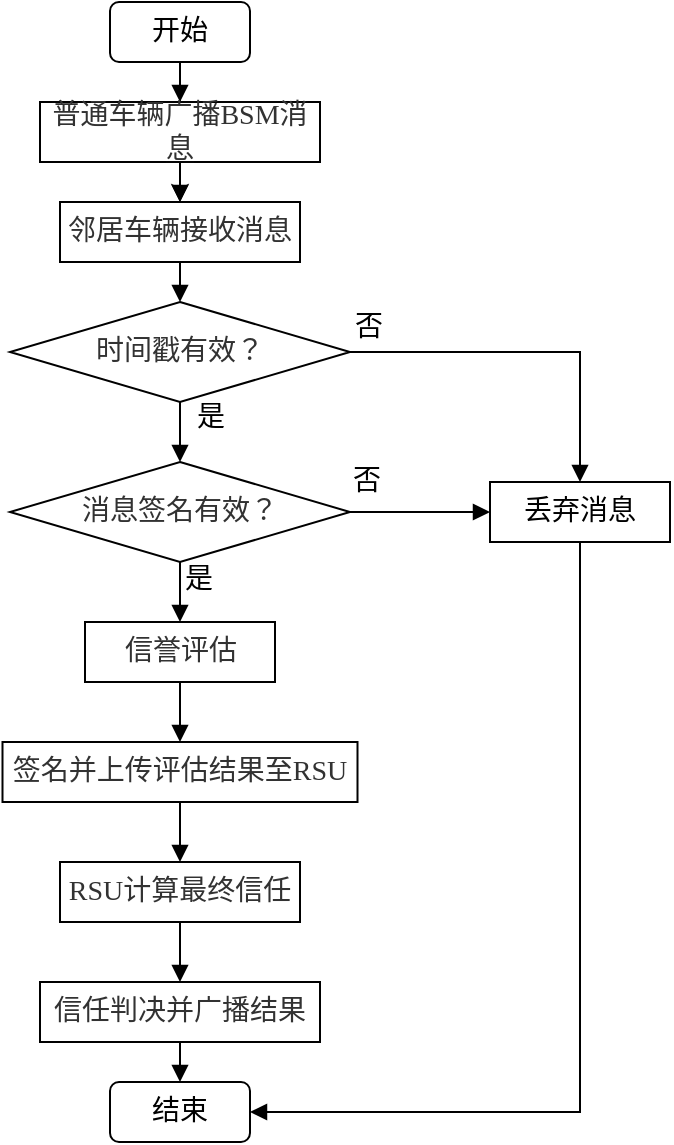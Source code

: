 <mxfile version="28.1.2">
  <diagram name="第 1 页" id="HMFkKG7MM96EGsmQQXJ2">
    <mxGraphModel dx="355" dy="281" grid="1" gridSize="10" guides="1" tooltips="1" connect="1" arrows="1" fold="1" page="1" pageScale="1" pageWidth="827" pageHeight="1169" math="0" shadow="0">
      <root>
        <mxCell id="0" />
        <mxCell id="1" parent="0" />
        <mxCell id="KJY9fw03i9NKYFfioEaL-16" style="edgeStyle=orthogonalEdgeStyle;rounded=0;orthogonalLoop=1;jettySize=auto;html=1;exitX=0.5;exitY=1;exitDx=0;exitDy=0;entryX=0.5;entryY=0;entryDx=0;entryDy=0;align=center;endArrow=block;endFill=1;" edge="1" parent="1" source="KJY9fw03i9NKYFfioEaL-2" target="KJY9fw03i9NKYFfioEaL-3">
          <mxGeometry relative="1" as="geometry" />
        </mxCell>
        <mxCell id="KJY9fw03i9NKYFfioEaL-24" value="" style="edgeStyle=orthogonalEdgeStyle;rounded=0;orthogonalLoop=1;jettySize=auto;html=1;endArrow=block;endFill=1;" edge="1" parent="1" source="KJY9fw03i9NKYFfioEaL-2" target="KJY9fw03i9NKYFfioEaL-4">
          <mxGeometry relative="1" as="geometry" />
        </mxCell>
        <mxCell id="KJY9fw03i9NKYFfioEaL-2" value="开始" style="rounded=1;whiteSpace=wrap;html=1;fontSize=14;fontFamily=宋体;align=center;" vertex="1" parent="1">
          <mxGeometry x="310" y="100" width="70" height="30" as="geometry" />
        </mxCell>
        <mxCell id="KJY9fw03i9NKYFfioEaL-18" style="edgeStyle=orthogonalEdgeStyle;rounded=0;orthogonalLoop=1;jettySize=auto;html=1;exitX=0.5;exitY=1;exitDx=0;exitDy=0;entryX=0.5;entryY=0;entryDx=0;entryDy=0;align=center;" edge="1" parent="1" source="KJY9fw03i9NKYFfioEaL-3" target="KJY9fw03i9NKYFfioEaL-4">
          <mxGeometry relative="1" as="geometry" />
        </mxCell>
        <mxCell id="KJY9fw03i9NKYFfioEaL-3" value="&lt;span style=&quot;color: rgb(50, 50, 50); font-family: 宋体; background-color: rgba(255, 255, 255, 0.01);&quot;&gt;普通车辆广播BSM消息&lt;/span&gt;" style="rounded=0;whiteSpace=wrap;html=1;fontSize=14;fontFamily=宋体;align=center;" vertex="1" parent="1">
          <mxGeometry x="275" y="150" width="140" height="30" as="geometry" />
        </mxCell>
        <mxCell id="KJY9fw03i9NKYFfioEaL-19" style="edgeStyle=orthogonalEdgeStyle;rounded=0;orthogonalLoop=1;jettySize=auto;html=1;exitX=0.5;exitY=1;exitDx=0;exitDy=0;entryX=0.5;entryY=0;entryDx=0;entryDy=0;endArrow=block;endFill=1;fontSize=14;" edge="1" parent="1" source="KJY9fw03i9NKYFfioEaL-4" target="KJY9fw03i9NKYFfioEaL-5">
          <mxGeometry relative="1" as="geometry" />
        </mxCell>
        <mxCell id="KJY9fw03i9NKYFfioEaL-4" value="&lt;span style=&quot;color: rgb(50, 50, 50); font-family: 宋体; background-color: rgba(255, 255, 255, 0.01);&quot;&gt;邻居车辆接收消息&lt;/span&gt;" style="rounded=0;whiteSpace=wrap;html=1;fontSize=14;fontFamily=宋体;align=center;" vertex="1" parent="1">
          <mxGeometry x="285" y="200" width="120" height="30" as="geometry" />
        </mxCell>
        <mxCell id="KJY9fw03i9NKYFfioEaL-20" style="edgeStyle=orthogonalEdgeStyle;rounded=0;orthogonalLoop=1;jettySize=auto;html=1;exitX=0.5;exitY=1;exitDx=0;exitDy=0;entryX=0.5;entryY=0;entryDx=0;entryDy=0;endArrow=block;endFill=1;fontFamily=宋体;fontSize=14;" edge="1" parent="1" source="KJY9fw03i9NKYFfioEaL-5" target="KJY9fw03i9NKYFfioEaL-6">
          <mxGeometry relative="1" as="geometry" />
        </mxCell>
        <mxCell id="KJY9fw03i9NKYFfioEaL-36" value="是" style="edgeLabel;html=1;align=center;verticalAlign=middle;resizable=0;points=[];fontFamily=宋体;fontSize=14;" vertex="1" connectable="0" parent="KJY9fw03i9NKYFfioEaL-20">
          <mxGeometry x="-0.478" y="-2" relative="1" as="geometry">
            <mxPoint x="17" as="offset" />
          </mxGeometry>
        </mxCell>
        <mxCell id="KJY9fw03i9NKYFfioEaL-28" style="edgeStyle=orthogonalEdgeStyle;rounded=0;orthogonalLoop=1;jettySize=auto;html=1;exitX=1;exitY=0.5;exitDx=0;exitDy=0;entryX=0.5;entryY=0;entryDx=0;entryDy=0;strokeColor=default;align=center;verticalAlign=middle;fontFamily=Helvetica;fontSize=11;fontColor=default;labelBackgroundColor=default;endArrow=block;endFill=1;" edge="1" parent="1" source="KJY9fw03i9NKYFfioEaL-5" target="KJY9fw03i9NKYFfioEaL-12">
          <mxGeometry relative="1" as="geometry" />
        </mxCell>
        <mxCell id="KJY9fw03i9NKYFfioEaL-37" value="否" style="edgeLabel;html=1;align=center;verticalAlign=middle;resizable=0;points=[];fontFamily=宋体;fontSize=14;" vertex="1" connectable="0" parent="KJY9fw03i9NKYFfioEaL-28">
          <mxGeometry x="-0.815" y="2" relative="1" as="geometry">
            <mxPoint x="-8" y="-10" as="offset" />
          </mxGeometry>
        </mxCell>
        <mxCell id="KJY9fw03i9NKYFfioEaL-5" value="&lt;span style=&quot;color: rgb(50, 50, 50); font-family: 宋体; background-color: rgba(255, 255, 255, 0.01);&quot;&gt;时间戳有效？&lt;/span&gt;" style="rhombus;whiteSpace=wrap;html=1;fontSize=14;fontFamily=宋体;" vertex="1" parent="1">
          <mxGeometry x="260" y="250" width="170" height="50" as="geometry" />
        </mxCell>
        <mxCell id="KJY9fw03i9NKYFfioEaL-25" style="edgeStyle=orthogonalEdgeStyle;rounded=0;orthogonalLoop=1;jettySize=auto;html=1;exitX=0.5;exitY=1;exitDx=0;exitDy=0;entryX=0.5;entryY=0;entryDx=0;entryDy=0;strokeColor=default;align=center;verticalAlign=middle;fontFamily=Helvetica;fontSize=11;fontColor=default;labelBackgroundColor=default;endArrow=block;endFill=1;" edge="1" parent="1" source="KJY9fw03i9NKYFfioEaL-6" target="KJY9fw03i9NKYFfioEaL-7">
          <mxGeometry relative="1" as="geometry" />
        </mxCell>
        <mxCell id="KJY9fw03i9NKYFfioEaL-34" value="是" style="edgeLabel;html=1;align=center;verticalAlign=middle;resizable=0;points=[];fontFamily=宋体;fontSize=14;" vertex="1" connectable="0" parent="KJY9fw03i9NKYFfioEaL-25">
          <mxGeometry x="-0.478" relative="1" as="geometry">
            <mxPoint x="9" y="1" as="offset" />
          </mxGeometry>
        </mxCell>
        <mxCell id="KJY9fw03i9NKYFfioEaL-27" style="edgeStyle=orthogonalEdgeStyle;rounded=0;orthogonalLoop=1;jettySize=auto;html=1;exitX=1;exitY=0.5;exitDx=0;exitDy=0;entryX=0;entryY=0.5;entryDx=0;entryDy=0;strokeColor=default;align=center;verticalAlign=middle;fontFamily=Helvetica;fontSize=11;fontColor=default;labelBackgroundColor=default;endArrow=block;endFill=1;" edge="1" parent="1" source="KJY9fw03i9NKYFfioEaL-6" target="KJY9fw03i9NKYFfioEaL-12">
          <mxGeometry relative="1" as="geometry" />
        </mxCell>
        <mxCell id="KJY9fw03i9NKYFfioEaL-35" value="否" style="edgeLabel;html=1;align=center;verticalAlign=middle;resizable=0;points=[];fontFamily=宋体;fontSize=14;" vertex="1" connectable="0" parent="KJY9fw03i9NKYFfioEaL-27">
          <mxGeometry x="-0.405" y="1" relative="1" as="geometry">
            <mxPoint x="-13" y="-14" as="offset" />
          </mxGeometry>
        </mxCell>
        <mxCell id="KJY9fw03i9NKYFfioEaL-6" value="&lt;span style=&quot;color: rgb(50, 50, 50); font-family: 宋体; background-color: rgba(255, 255, 255, 0.01);&quot;&gt;消息签名有效？&lt;/span&gt;" style="rhombus;whiteSpace=wrap;html=1;fontSize=14;fontFamily=宋体;" vertex="1" parent="1">
          <mxGeometry x="260" y="330" width="170" height="50" as="geometry" />
        </mxCell>
        <mxCell id="KJY9fw03i9NKYFfioEaL-26" style="edgeStyle=orthogonalEdgeStyle;rounded=0;orthogonalLoop=1;jettySize=auto;html=1;exitX=0.5;exitY=1;exitDx=0;exitDy=0;entryX=0.5;entryY=0;entryDx=0;entryDy=0;strokeColor=default;align=center;verticalAlign=middle;fontFamily=Helvetica;fontSize=11;fontColor=default;labelBackgroundColor=default;endArrow=block;endFill=1;" edge="1" parent="1" source="KJY9fw03i9NKYFfioEaL-7" target="KJY9fw03i9NKYFfioEaL-8">
          <mxGeometry relative="1" as="geometry" />
        </mxCell>
        <mxCell id="KJY9fw03i9NKYFfioEaL-7" value="&lt;span style=&quot;color: rgb(50, 50, 50); font-family: 宋体; background-color: rgba(255, 255, 255, 0.01);&quot;&gt;信誉评估&lt;/span&gt;" style="rounded=0;whiteSpace=wrap;html=1;fontSize=14;fontFamily=宋体;" vertex="1" parent="1">
          <mxGeometry x="297.5" y="410" width="95" height="30" as="geometry" />
        </mxCell>
        <mxCell id="KJY9fw03i9NKYFfioEaL-30" style="edgeStyle=orthogonalEdgeStyle;rounded=0;orthogonalLoop=1;jettySize=auto;html=1;exitX=0.5;exitY=1;exitDx=0;exitDy=0;entryX=0.5;entryY=0;entryDx=0;entryDy=0;strokeColor=default;align=center;verticalAlign=middle;fontFamily=Helvetica;fontSize=11;fontColor=default;labelBackgroundColor=default;endArrow=block;endFill=1;" edge="1" parent="1" source="KJY9fw03i9NKYFfioEaL-8" target="KJY9fw03i9NKYFfioEaL-9">
          <mxGeometry relative="1" as="geometry" />
        </mxCell>
        <mxCell id="KJY9fw03i9NKYFfioEaL-8" value="&lt;span style=&quot;color: rgb(50, 50, 50); font-family: 宋体; background-color: rgba(255, 255, 255, 0.01);&quot;&gt;签名并上传评估结果至RSU&lt;/span&gt;" style="rounded=0;whiteSpace=wrap;html=1;fontSize=14;fontFamily=宋体;" vertex="1" parent="1">
          <mxGeometry x="256.25" y="470" width="177.5" height="30" as="geometry" />
        </mxCell>
        <mxCell id="KJY9fw03i9NKYFfioEaL-31" style="edgeStyle=orthogonalEdgeStyle;rounded=0;orthogonalLoop=1;jettySize=auto;html=1;exitX=0.5;exitY=1;exitDx=0;exitDy=0;entryX=0.5;entryY=0;entryDx=0;entryDy=0;strokeColor=default;align=center;verticalAlign=middle;fontFamily=Helvetica;fontSize=11;fontColor=default;labelBackgroundColor=default;endArrow=block;endFill=1;" edge="1" parent="1" source="KJY9fw03i9NKYFfioEaL-9" target="KJY9fw03i9NKYFfioEaL-10">
          <mxGeometry relative="1" as="geometry" />
        </mxCell>
        <mxCell id="KJY9fw03i9NKYFfioEaL-9" value="&lt;span style=&quot;color: rgb(50, 50, 50); font-family: 宋体; background-color: rgba(255, 255, 255, 0.01);&quot;&gt;RSU计算最终信任&lt;/span&gt;" style="rounded=0;whiteSpace=wrap;html=1;fontSize=14;fontFamily=宋体;strokeColor=default;align=center;verticalAlign=middle;fontColor=default;fillColor=default;" vertex="1" parent="1">
          <mxGeometry x="285" y="530" width="120" height="30" as="geometry" />
        </mxCell>
        <mxCell id="KJY9fw03i9NKYFfioEaL-32" style="edgeStyle=orthogonalEdgeStyle;rounded=0;orthogonalLoop=1;jettySize=auto;html=1;exitX=0.5;exitY=1;exitDx=0;exitDy=0;entryX=0.5;entryY=0;entryDx=0;entryDy=0;strokeColor=default;align=center;verticalAlign=middle;fontFamily=Helvetica;fontSize=11;fontColor=default;labelBackgroundColor=default;endArrow=block;endFill=1;" edge="1" parent="1" source="KJY9fw03i9NKYFfioEaL-10" target="KJY9fw03i9NKYFfioEaL-13">
          <mxGeometry relative="1" as="geometry" />
        </mxCell>
        <mxCell id="KJY9fw03i9NKYFfioEaL-10" value="&lt;span style=&quot;color: rgb(50, 50, 50); font-family: 宋体; background-color: rgba(255, 255, 255, 0.01);&quot;&gt;信任判决并广播结果&lt;/span&gt;" style="rounded=0;whiteSpace=wrap;html=1;fontSize=14;fontFamily=宋体;" vertex="1" parent="1">
          <mxGeometry x="275" y="590" width="140" height="30" as="geometry" />
        </mxCell>
        <mxCell id="KJY9fw03i9NKYFfioEaL-33" style="edgeStyle=orthogonalEdgeStyle;rounded=0;orthogonalLoop=1;jettySize=auto;html=1;exitX=0.5;exitY=1;exitDx=0;exitDy=0;entryX=1;entryY=0.5;entryDx=0;entryDy=0;strokeColor=default;align=center;verticalAlign=middle;fontFamily=Helvetica;fontSize=11;fontColor=default;labelBackgroundColor=default;endArrow=block;endFill=1;" edge="1" parent="1" source="KJY9fw03i9NKYFfioEaL-12" target="KJY9fw03i9NKYFfioEaL-13">
          <mxGeometry relative="1" as="geometry" />
        </mxCell>
        <mxCell id="KJY9fw03i9NKYFfioEaL-12" value="丢弃消息" style="rounded=0;whiteSpace=wrap;html=1;fontSize=14;fontFamily=宋体;" vertex="1" parent="1">
          <mxGeometry x="500" y="340" width="90" height="30" as="geometry" />
        </mxCell>
        <mxCell id="KJY9fw03i9NKYFfioEaL-13" value="结束" style="rounded=1;whiteSpace=wrap;html=1;fontSize=14;fontFamily=宋体;" vertex="1" parent="1">
          <mxGeometry x="310" y="640" width="70" height="30" as="geometry" />
        </mxCell>
      </root>
    </mxGraphModel>
  </diagram>
</mxfile>
